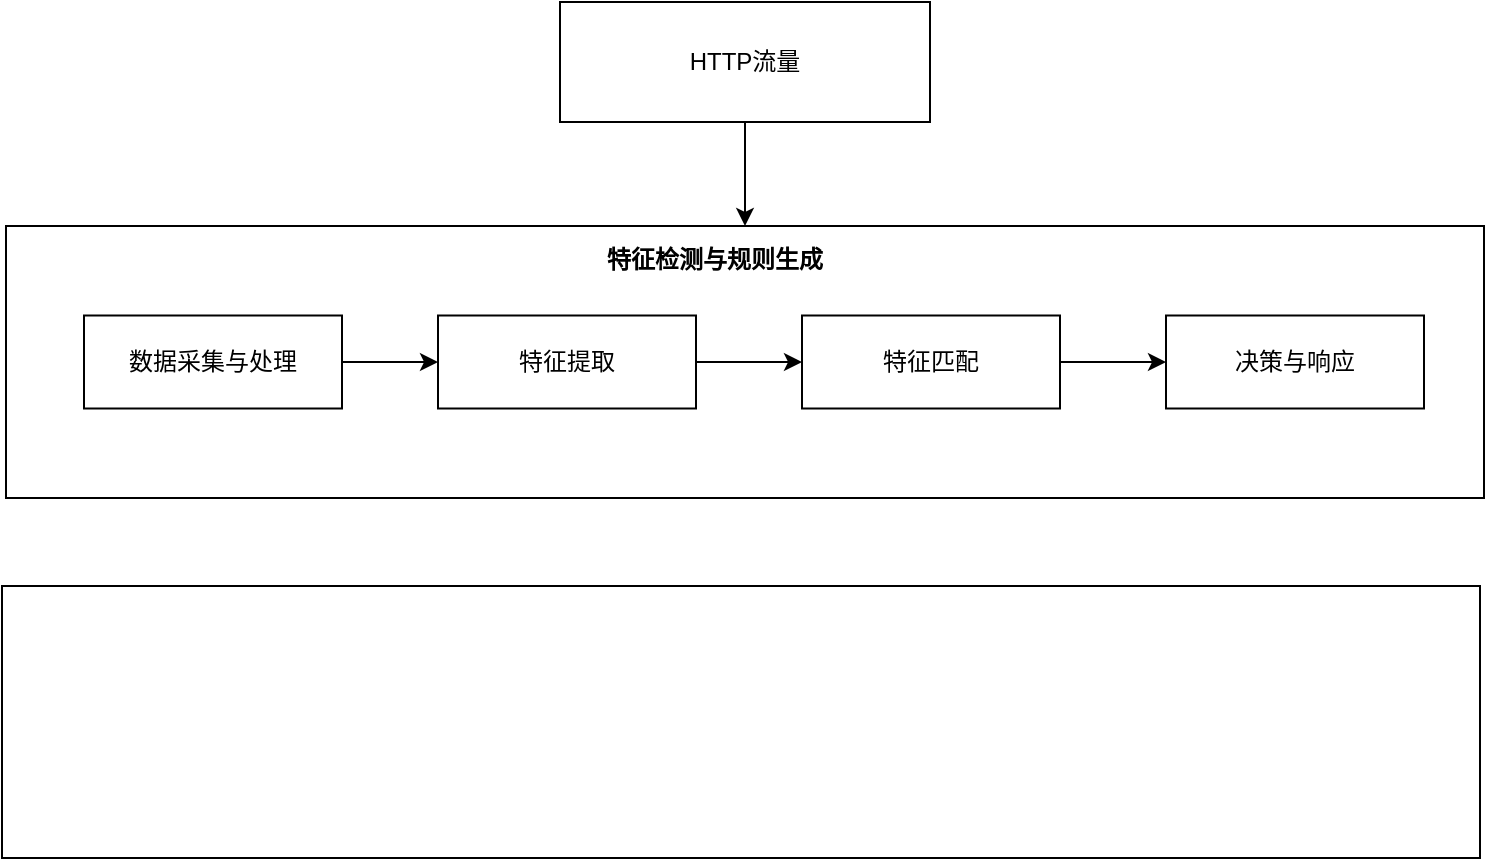 <mxfile version="24.7.8">
  <diagram name="第 1 页" id="TGypnsFDoZplq9Hz1j6t">
    <mxGraphModel dx="1434" dy="841" grid="0" gridSize="10" guides="1" tooltips="1" connect="1" arrows="1" fold="1" page="0" pageScale="1" pageWidth="3300" pageHeight="4681" math="0" shadow="0">
      <root>
        <mxCell id="0" />
        <mxCell id="1" parent="0" />
        <mxCell id="rbxUUjU9S7yHSoXGGBeZ-4" value="" style="edgeStyle=orthogonalEdgeStyle;rounded=0;orthogonalLoop=1;jettySize=auto;html=1;" edge="1" parent="1" source="rbxUUjU9S7yHSoXGGBeZ-2" target="rbxUUjU9S7yHSoXGGBeZ-3">
          <mxGeometry relative="1" as="geometry" />
        </mxCell>
        <mxCell id="rbxUUjU9S7yHSoXGGBeZ-2" value="HTTP流量" style="rounded=0;whiteSpace=wrap;html=1;" vertex="1" parent="1">
          <mxGeometry x="396" y="258" width="185" height="60" as="geometry" />
        </mxCell>
        <mxCell id="rbxUUjU9S7yHSoXGGBeZ-3" value="" style="whiteSpace=wrap;html=1;rounded=0;" vertex="1" parent="1">
          <mxGeometry x="119" y="370" width="739" height="136" as="geometry" />
        </mxCell>
        <mxCell id="rbxUUjU9S7yHSoXGGBeZ-13" value="" style="edgeStyle=orthogonalEdgeStyle;rounded=0;orthogonalLoop=1;jettySize=auto;html=1;" edge="1" parent="1" source="rbxUUjU9S7yHSoXGGBeZ-5" target="rbxUUjU9S7yHSoXGGBeZ-8">
          <mxGeometry relative="1" as="geometry" />
        </mxCell>
        <mxCell id="rbxUUjU9S7yHSoXGGBeZ-5" value="&lt;font face=&quot;Helvetica&quot;&gt;数据采集与处理&lt;/font&gt;" style="rounded=0;whiteSpace=wrap;html=1;" vertex="1" parent="1">
          <mxGeometry x="158" y="414.75" width="129" height="46.5" as="geometry" />
        </mxCell>
        <mxCell id="rbxUUjU9S7yHSoXGGBeZ-7" value="&lt;b&gt;特征检测与规则生成&lt;/b&gt;" style="text;html=1;whiteSpace=wrap;overflow=hidden;rounded=0;align=center;" vertex="1" parent="1">
          <mxGeometry x="362" y="373" width="223" height="26" as="geometry" />
        </mxCell>
        <mxCell id="rbxUUjU9S7yHSoXGGBeZ-14" value="" style="edgeStyle=orthogonalEdgeStyle;rounded=0;orthogonalLoop=1;jettySize=auto;html=1;" edge="1" parent="1" source="rbxUUjU9S7yHSoXGGBeZ-8" target="rbxUUjU9S7yHSoXGGBeZ-9">
          <mxGeometry relative="1" as="geometry" />
        </mxCell>
        <mxCell id="rbxUUjU9S7yHSoXGGBeZ-8" value="&lt;p class=&quot;MsoNormal&quot;&gt;特征提取&lt;/p&gt;" style="rounded=0;whiteSpace=wrap;html=1;" vertex="1" parent="1">
          <mxGeometry x="335" y="414.75" width="129" height="46.5" as="geometry" />
        </mxCell>
        <mxCell id="rbxUUjU9S7yHSoXGGBeZ-15" value="" style="edgeStyle=orthogonalEdgeStyle;rounded=0;orthogonalLoop=1;jettySize=auto;html=1;" edge="1" parent="1" source="rbxUUjU9S7yHSoXGGBeZ-9" target="rbxUUjU9S7yHSoXGGBeZ-10">
          <mxGeometry relative="1" as="geometry" />
        </mxCell>
        <mxCell id="rbxUUjU9S7yHSoXGGBeZ-9" value="特征匹配" style="rounded=0;whiteSpace=wrap;html=1;" vertex="1" parent="1">
          <mxGeometry x="517" y="414.75" width="129" height="46.5" as="geometry" />
        </mxCell>
        <mxCell id="rbxUUjU9S7yHSoXGGBeZ-10" value="决策与响应" style="rounded=0;whiteSpace=wrap;html=1;" vertex="1" parent="1">
          <mxGeometry x="699" y="414.75" width="129" height="46.5" as="geometry" />
        </mxCell>
        <mxCell id="rbxUUjU9S7yHSoXGGBeZ-16" value="" style="whiteSpace=wrap;html=1;rounded=0;" vertex="1" parent="1">
          <mxGeometry x="117" y="550" width="739" height="136" as="geometry" />
        </mxCell>
      </root>
    </mxGraphModel>
  </diagram>
</mxfile>
